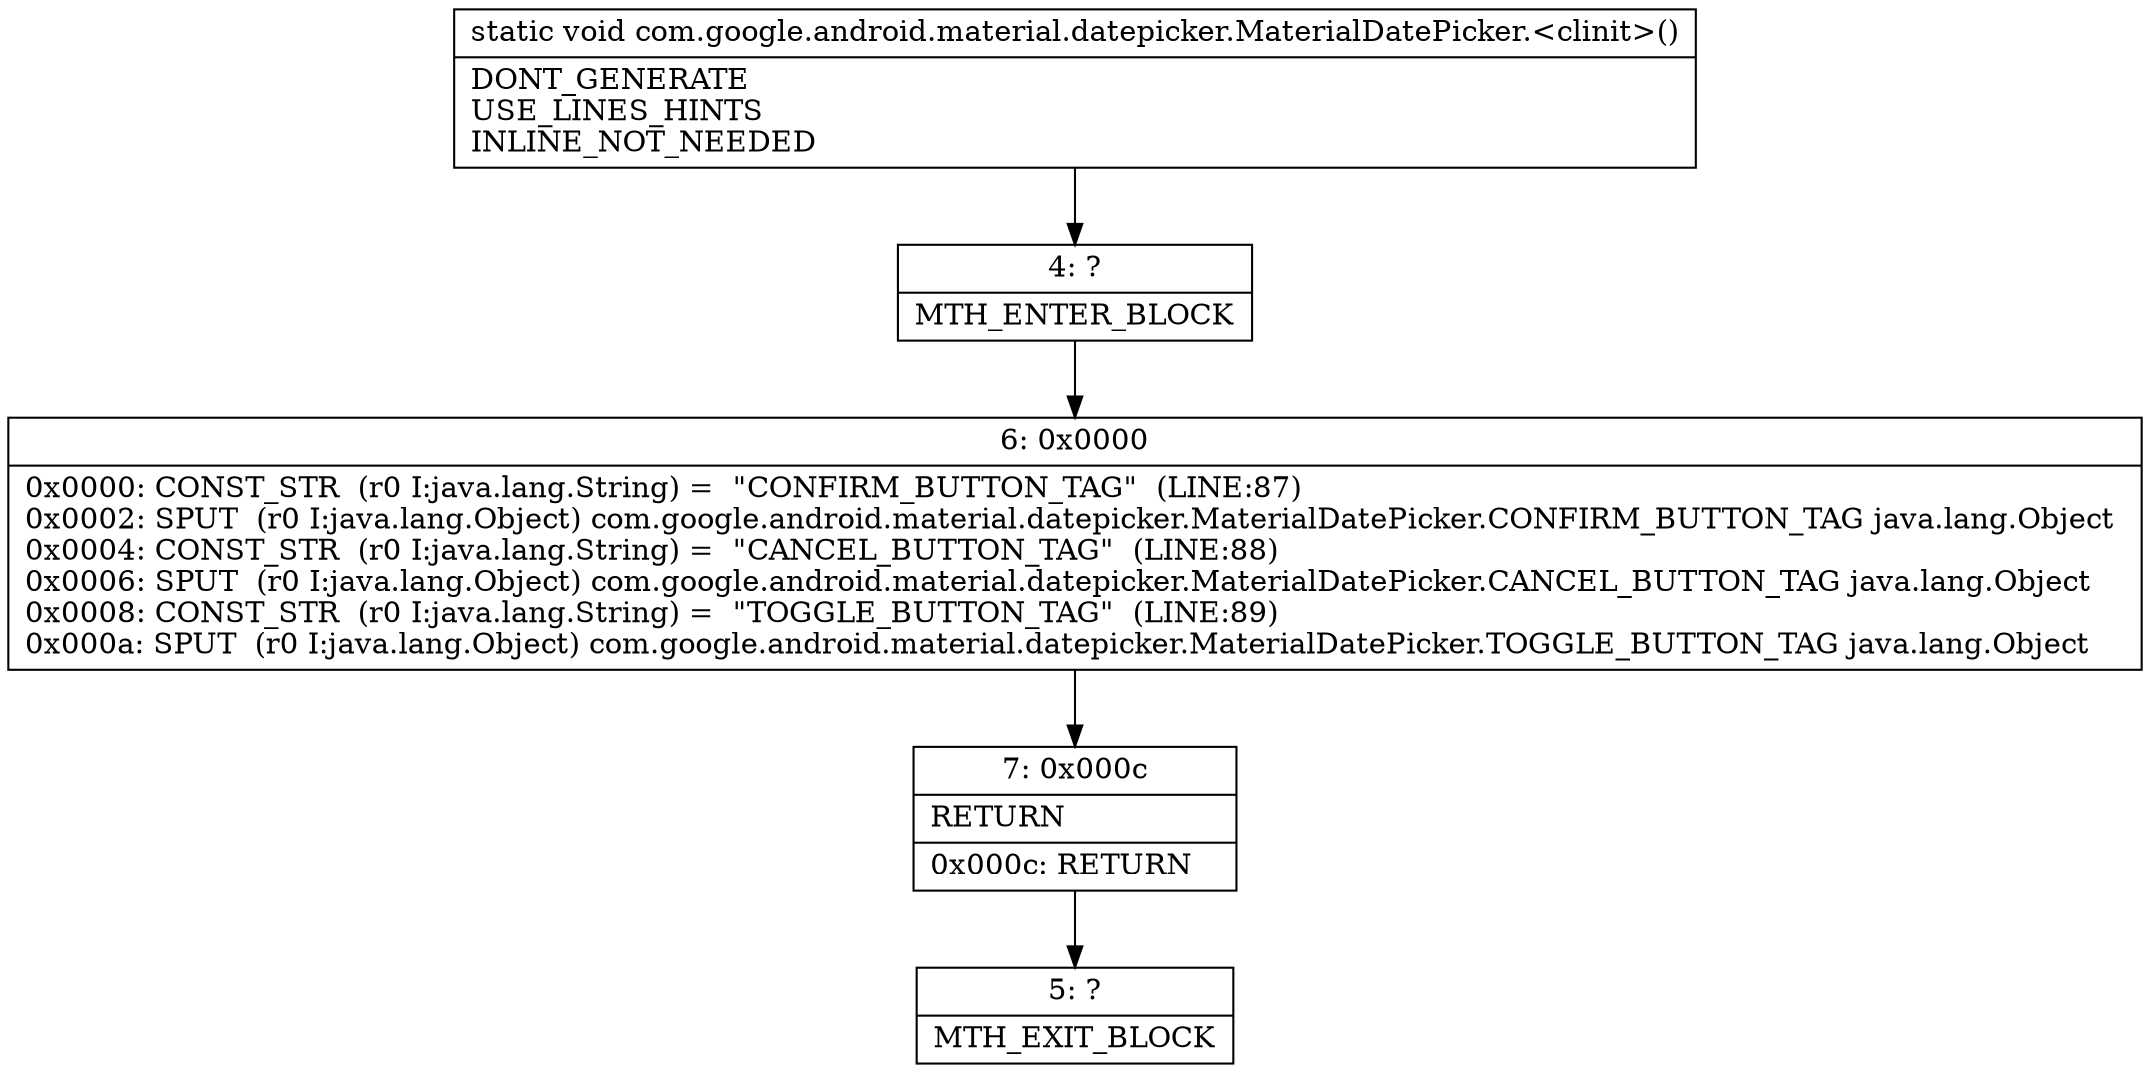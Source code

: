 digraph "CFG forcom.google.android.material.datepicker.MaterialDatePicker.\<clinit\>()V" {
Node_4 [shape=record,label="{4\:\ ?|MTH_ENTER_BLOCK\l}"];
Node_6 [shape=record,label="{6\:\ 0x0000|0x0000: CONST_STR  (r0 I:java.lang.String) =  \"CONFIRM_BUTTON_TAG\"  (LINE:87)\l0x0002: SPUT  (r0 I:java.lang.Object) com.google.android.material.datepicker.MaterialDatePicker.CONFIRM_BUTTON_TAG java.lang.Object \l0x0004: CONST_STR  (r0 I:java.lang.String) =  \"CANCEL_BUTTON_TAG\"  (LINE:88)\l0x0006: SPUT  (r0 I:java.lang.Object) com.google.android.material.datepicker.MaterialDatePicker.CANCEL_BUTTON_TAG java.lang.Object \l0x0008: CONST_STR  (r0 I:java.lang.String) =  \"TOGGLE_BUTTON_TAG\"  (LINE:89)\l0x000a: SPUT  (r0 I:java.lang.Object) com.google.android.material.datepicker.MaterialDatePicker.TOGGLE_BUTTON_TAG java.lang.Object \l}"];
Node_7 [shape=record,label="{7\:\ 0x000c|RETURN\l|0x000c: RETURN   \l}"];
Node_5 [shape=record,label="{5\:\ ?|MTH_EXIT_BLOCK\l}"];
MethodNode[shape=record,label="{static void com.google.android.material.datepicker.MaterialDatePicker.\<clinit\>()  | DONT_GENERATE\lUSE_LINES_HINTS\lINLINE_NOT_NEEDED\l}"];
MethodNode -> Node_4;Node_4 -> Node_6;
Node_6 -> Node_7;
Node_7 -> Node_5;
}

